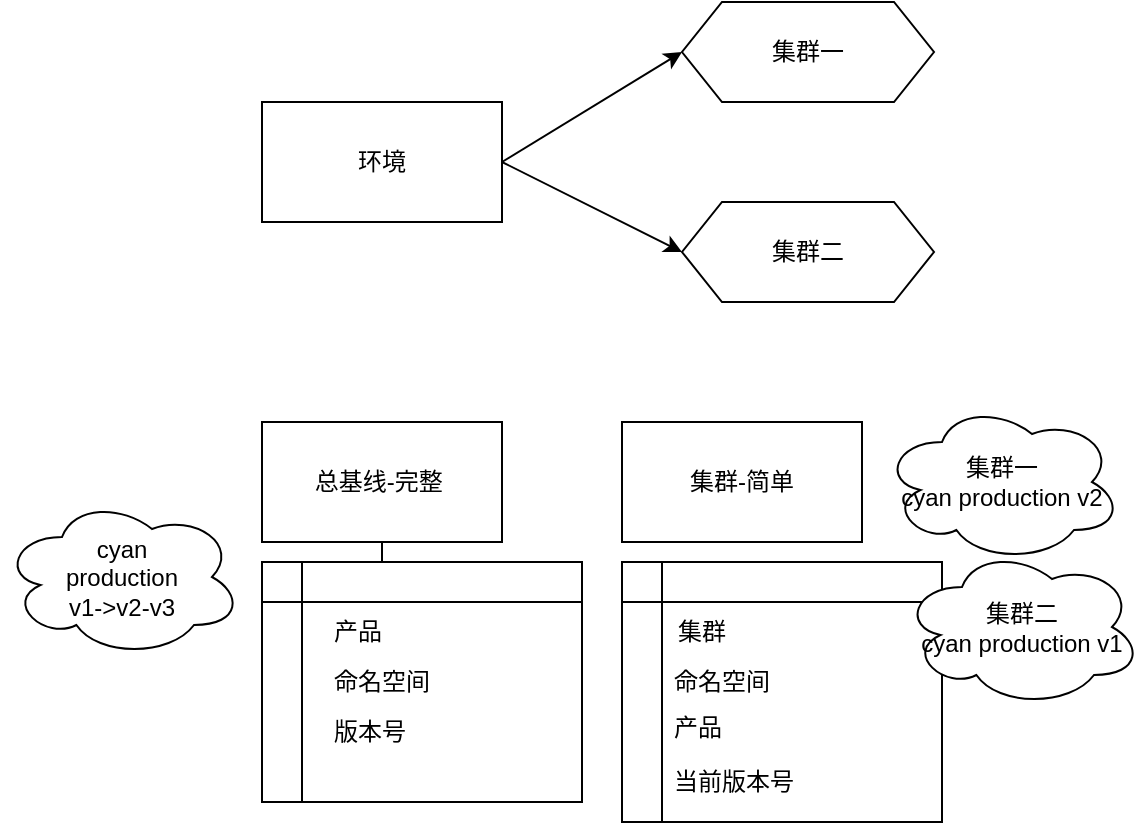 <mxfile version="23.1.6" type="github">
  <diagram name="第 1 页" id="RT8hDcG2pktyH6_UzbMy">
    <mxGraphModel dx="1620" dy="397" grid="1" gridSize="10" guides="1" tooltips="1" connect="1" arrows="1" fold="1" page="1" pageScale="1" pageWidth="827" pageHeight="1169" math="0" shadow="0">
      <root>
        <mxCell id="0" />
        <mxCell id="1" parent="0" />
        <mxCell id="4PXOepd63LBRIWkFc2pA-1" value="环境" style="rounded=0;whiteSpace=wrap;html=1;" vertex="1" parent="1">
          <mxGeometry x="100" y="100" width="120" height="60" as="geometry" />
        </mxCell>
        <mxCell id="4PXOepd63LBRIWkFc2pA-2" value="集群一" style="shape=hexagon;perimeter=hexagonPerimeter2;whiteSpace=wrap;html=1;fixedSize=1;" vertex="1" parent="1">
          <mxGeometry x="310" y="50" width="126" height="50" as="geometry" />
        </mxCell>
        <mxCell id="4PXOepd63LBRIWkFc2pA-3" value="集群二" style="shape=hexagon;perimeter=hexagonPerimeter2;whiteSpace=wrap;html=1;fixedSize=1;" vertex="1" parent="1">
          <mxGeometry x="310" y="150" width="126" height="50" as="geometry" />
        </mxCell>
        <mxCell id="4PXOepd63LBRIWkFc2pA-4" value="" style="endArrow=classic;html=1;rounded=0;entryX=0;entryY=0.5;entryDx=0;entryDy=0;" edge="1" parent="1" target="4PXOepd63LBRIWkFc2pA-2">
          <mxGeometry width="50" height="50" relative="1" as="geometry">
            <mxPoint x="220" y="130" as="sourcePoint" />
            <mxPoint x="270" y="80" as="targetPoint" />
          </mxGeometry>
        </mxCell>
        <mxCell id="4PXOepd63LBRIWkFc2pA-5" value="" style="endArrow=classic;html=1;rounded=0;entryX=0;entryY=0.5;entryDx=0;entryDy=0;" edge="1" parent="1" target="4PXOepd63LBRIWkFc2pA-3">
          <mxGeometry width="50" height="50" relative="1" as="geometry">
            <mxPoint x="220" y="130" as="sourcePoint" />
            <mxPoint x="270" y="80" as="targetPoint" />
          </mxGeometry>
        </mxCell>
        <mxCell id="4PXOepd63LBRIWkFc2pA-12" value="" style="edgeStyle=orthogonalEdgeStyle;rounded=0;orthogonalLoop=1;jettySize=auto;html=1;" edge="1" parent="1" source="4PXOepd63LBRIWkFc2pA-6" target="4PXOepd63LBRIWkFc2pA-10">
          <mxGeometry relative="1" as="geometry" />
        </mxCell>
        <mxCell id="4PXOepd63LBRIWkFc2pA-6" value="总基线-完整&amp;nbsp;" style="rounded=0;whiteSpace=wrap;html=1;" vertex="1" parent="1">
          <mxGeometry x="100" y="260" width="120" height="60" as="geometry" />
        </mxCell>
        <mxCell id="4PXOepd63LBRIWkFc2pA-7" value="" style="shape=internalStorage;whiteSpace=wrap;html=1;backgroundOutline=1;" vertex="1" parent="1">
          <mxGeometry x="100" y="330" width="160" height="120" as="geometry" />
        </mxCell>
        <mxCell id="4PXOepd63LBRIWkFc2pA-8" value="产品" style="text;strokeColor=none;fillColor=none;align=left;verticalAlign=middle;spacingLeft=4;spacingRight=4;overflow=hidden;points=[[0,0.5],[1,0.5]];portConstraint=eastwest;rotatable=0;whiteSpace=wrap;html=1;" vertex="1" parent="1">
          <mxGeometry x="130" y="350" width="80" height="30" as="geometry" />
        </mxCell>
        <mxCell id="4PXOepd63LBRIWkFc2pA-9" value="命名空间" style="text;strokeColor=none;fillColor=none;align=left;verticalAlign=middle;spacingLeft=4;spacingRight=4;overflow=hidden;points=[[0,0.5],[1,0.5]];portConstraint=eastwest;rotatable=0;whiteSpace=wrap;html=1;" vertex="1" parent="1">
          <mxGeometry x="130" y="377.5" width="80" height="25" as="geometry" />
        </mxCell>
        <mxCell id="4PXOepd63LBRIWkFc2pA-10" value="版本号" style="text;strokeColor=none;fillColor=none;align=left;verticalAlign=middle;spacingLeft=4;spacingRight=4;overflow=hidden;points=[[0,0.5],[1,0.5]];portConstraint=eastwest;rotatable=0;whiteSpace=wrap;html=1;" vertex="1" parent="1">
          <mxGeometry x="130" y="402.5" width="80" height="25" as="geometry" />
        </mxCell>
        <mxCell id="4PXOepd63LBRIWkFc2pA-11" value="" style="shape=internalStorage;whiteSpace=wrap;html=1;backgroundOutline=1;" vertex="1" parent="1">
          <mxGeometry x="280" y="330" width="160" height="130" as="geometry" />
        </mxCell>
        <mxCell id="4PXOepd63LBRIWkFc2pA-13" value="集群-简单" style="rounded=0;whiteSpace=wrap;html=1;" vertex="1" parent="1">
          <mxGeometry x="280" y="260" width="120" height="60" as="geometry" />
        </mxCell>
        <mxCell id="4PXOepd63LBRIWkFc2pA-14" value="集群" style="text;html=1;align=center;verticalAlign=middle;whiteSpace=wrap;rounded=0;" vertex="1" parent="1">
          <mxGeometry x="290" y="350" width="60" height="30" as="geometry" />
        </mxCell>
        <mxCell id="4PXOepd63LBRIWkFc2pA-15" value="命名空间" style="text;strokeColor=none;fillColor=none;align=left;verticalAlign=middle;spacingLeft=4;spacingRight=4;overflow=hidden;points=[[0,0.5],[1,0.5]];portConstraint=eastwest;rotatable=0;whiteSpace=wrap;html=1;" vertex="1" parent="1">
          <mxGeometry x="300" y="377.5" width="80" height="25" as="geometry" />
        </mxCell>
        <mxCell id="4PXOepd63LBRIWkFc2pA-16" value="产品" style="text;strokeColor=none;fillColor=none;align=left;verticalAlign=middle;spacingLeft=4;spacingRight=4;overflow=hidden;points=[[0,0.5],[1,0.5]];portConstraint=eastwest;rotatable=0;whiteSpace=wrap;html=1;" vertex="1" parent="1">
          <mxGeometry x="300" y="397.5" width="80" height="30" as="geometry" />
        </mxCell>
        <mxCell id="4PXOepd63LBRIWkFc2pA-17" value="当前版本号" style="text;strokeColor=none;fillColor=none;align=left;verticalAlign=middle;spacingLeft=4;spacingRight=4;overflow=hidden;points=[[0,0.5],[1,0.5]];portConstraint=eastwest;rotatable=0;whiteSpace=wrap;html=1;" vertex="1" parent="1">
          <mxGeometry x="300" y="427.5" width="80" height="25" as="geometry" />
        </mxCell>
        <mxCell id="4PXOepd63LBRIWkFc2pA-22" value="cyan&lt;br&gt;production&lt;br&gt;v1-&amp;gt;v2-v3" style="ellipse;shape=cloud;whiteSpace=wrap;html=1;" vertex="1" parent="1">
          <mxGeometry x="-30" y="297.5" width="120" height="80" as="geometry" />
        </mxCell>
        <mxCell id="4PXOepd63LBRIWkFc2pA-23" value="集群一&lt;br&gt;cyan production v2" style="ellipse;shape=cloud;whiteSpace=wrap;html=1;" vertex="1" parent="1">
          <mxGeometry x="410" y="250" width="120" height="80" as="geometry" />
        </mxCell>
        <mxCell id="4PXOepd63LBRIWkFc2pA-24" value="集群二&lt;br&gt;cyan production v1" style="ellipse;shape=cloud;whiteSpace=wrap;html=1;" vertex="1" parent="1">
          <mxGeometry x="420" y="322.5" width="120" height="80" as="geometry" />
        </mxCell>
      </root>
    </mxGraphModel>
  </diagram>
</mxfile>
